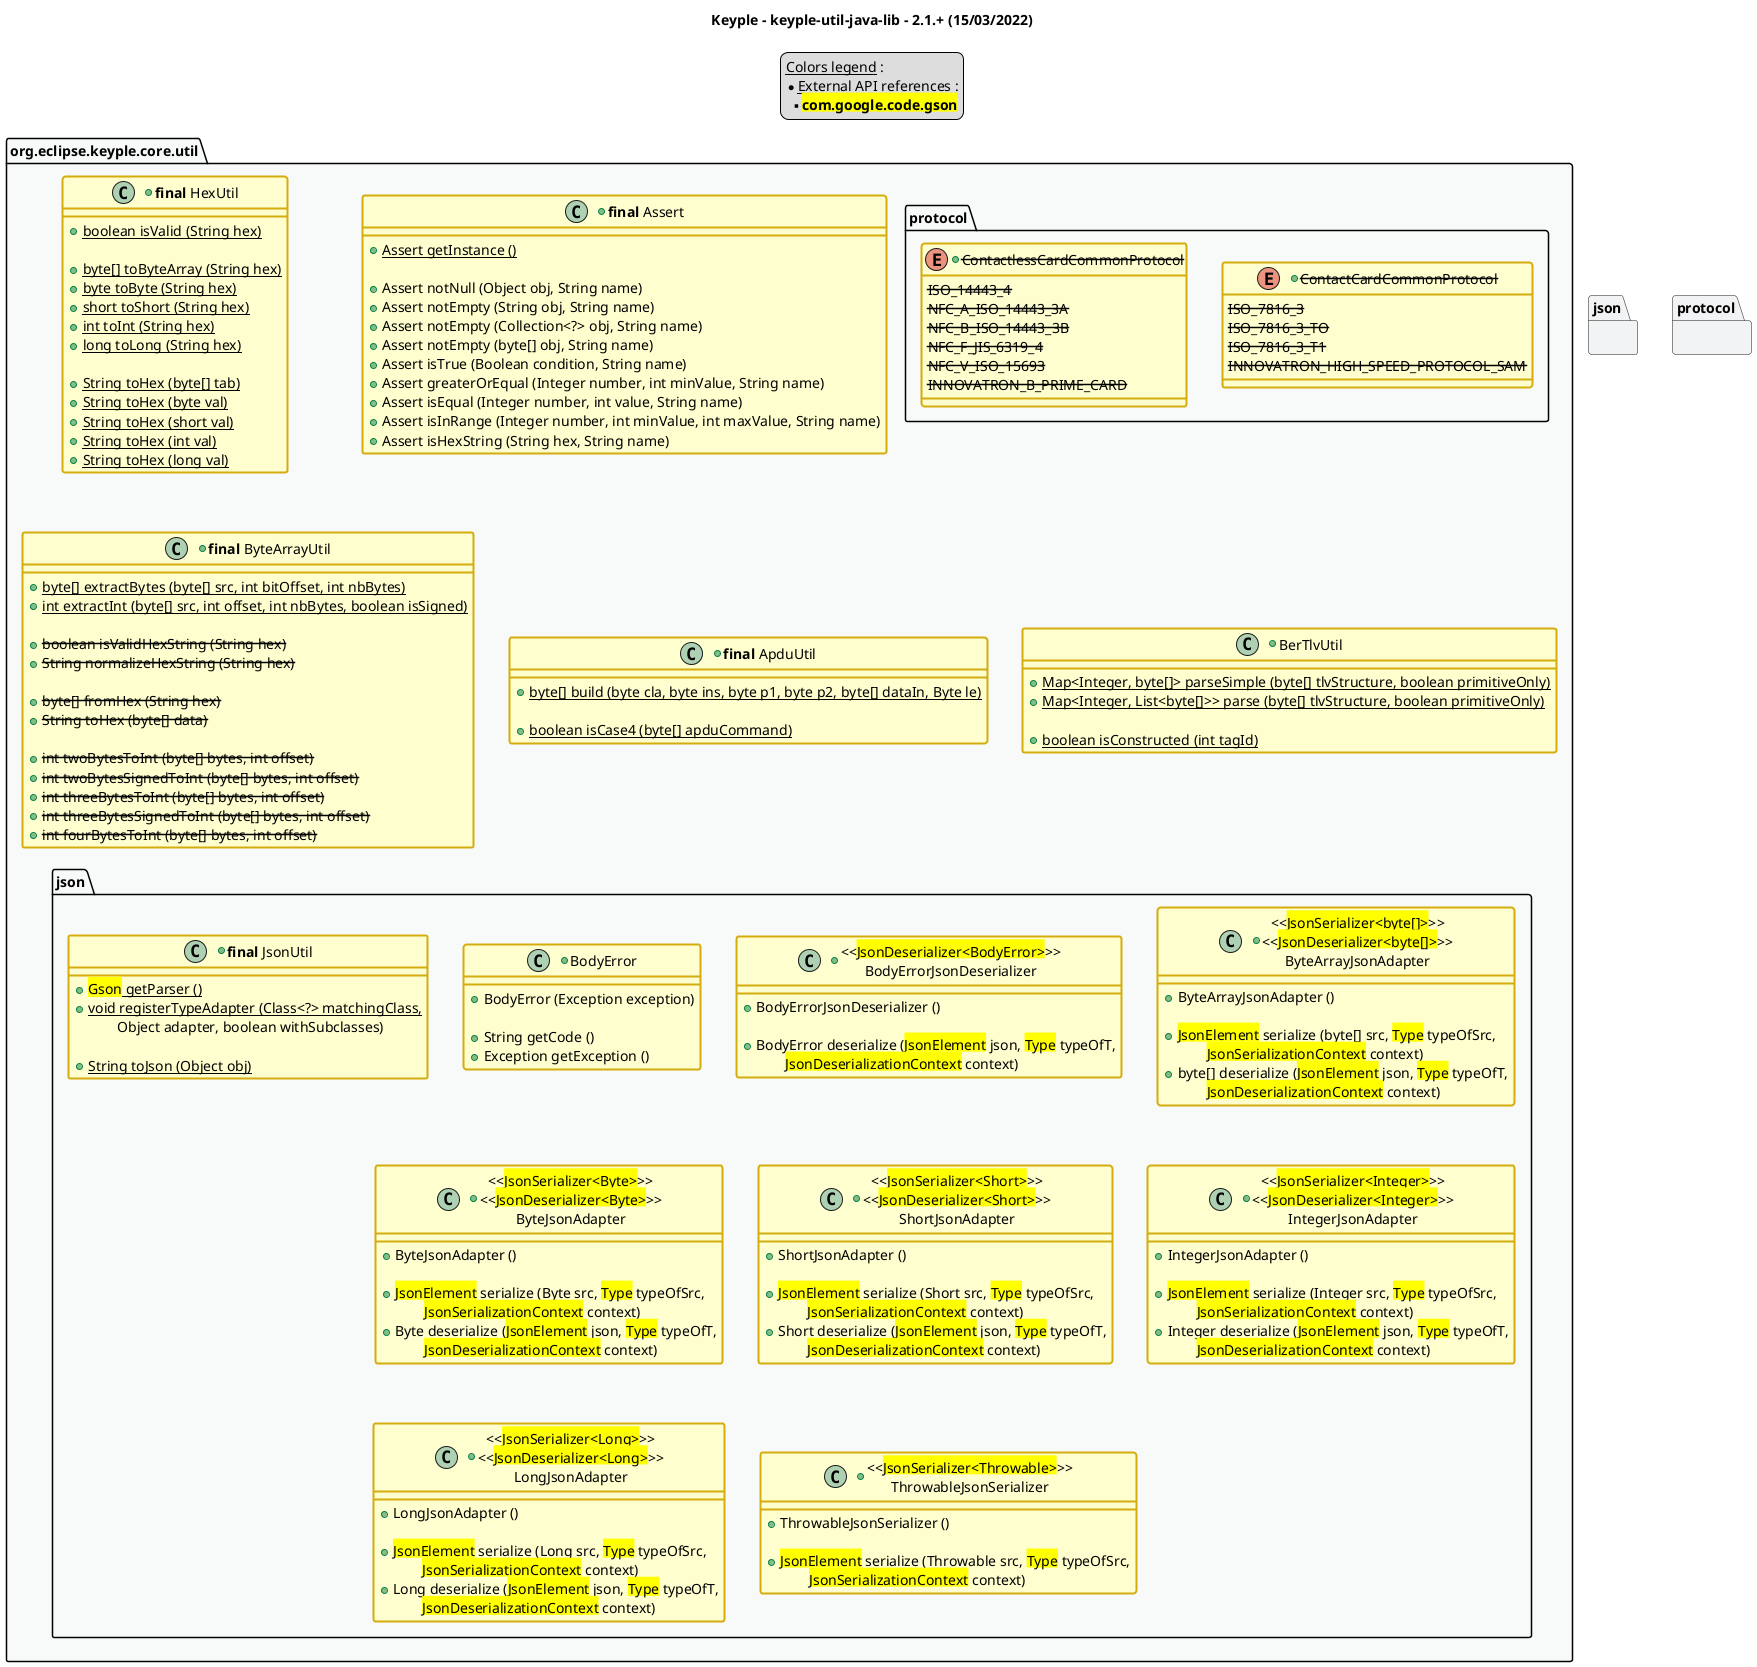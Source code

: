 @startuml
title
    Keyple - keyple-util-java-lib - 2.1.+ (15/03/2022)
end title

' == THEME ==

'Couleurs issues de : https://htmlcolorcodes.com/fr/tableau-de-couleur/tableau-de-couleur-design-plat/
!define C_GREY1 F8F9F9
!define C_GREY2 F2F3F4
!define C_GREY3 E5E7E9
!define C_GREY4 D7DBDD
!define C_GREY5 CACFD2
!define C_GREY6 BDC3C7
!define C_LINK 3498DB
!define C_USE 27AE60

' -- Styles that don't work with new version of plantuml --
skinparam stereotypeABorderColor #A9DCDF
skinparam stereotypeIBorderColor #B4A7E5
skinparam stereotypeCBorderColor #ADD1B2
skinparam stereotypeEBorderColor #EB93DF
' -- END --

skinparam ClassBorderThickness 2
skinparam ArrowThickness 2

' Yellow
skinparam ClassBackgroundColor #FEFECE
skinparam ClassBorderColor #D4AC0D
' Red
skinparam ClassBackgroundColor<<red>> #FDEDEC
skinparam ClassBorderColor<<red>> #E74C3C
hide <<red>> stereotype
' Purple
skinparam ClassBackgroundColor<<purple>> #F4ECF7
skinparam ClassBorderColor<<purple>> #8E44AD
hide <<purple>> stereotype
' blue
skinparam ClassBackgroundColor<<blue>> #EBF5FB
skinparam ClassBorderColor<<blue>> #3498DB
hide <<blue>> stereotype
' Green
skinparam ClassBackgroundColor<<green>> #E9F7EF
skinparam ClassBorderColor<<green>> #27AE60
hide <<green>> stereotype
' Grey
skinparam ClassBackgroundColor<<grey>> #EAECEE
skinparam ClassBorderColor<<grey>> #2C3E50
hide <<grey>> stereotype

' == CONTENT ==

legend top
    __Colors legend__ :
    * __External API references__ :
    ** <back:yellow>**com.google.code.gson**</back>
end legend

package "org.eclipse.keyple.core.util" as util {
    +class "**final** Assert" as Assert {
        +{static} Assert getInstance ()

        +Assert notNull (Object obj, String name)
        +Assert notEmpty (String obj, String name)
        +Assert notEmpty (Collection<?> obj, String name)
        +Assert notEmpty (byte[] obj, String name)
        +Assert isTrue (Boolean condition, String name)
        +Assert greaterOrEqual (Integer number, int minValue, String name)
        +Assert isEqual (Integer number, int value, String name)
        +Assert isInRange (Integer number, int minValue, int maxValue, String name)
        +Assert isHexString (String hex, String name)
    }
    +class "**final** ByteArrayUtil" as ByteArrayUtil {
        +{static} byte[] extractBytes (byte[] src, int bitOffset, int nbBytes)
        +{static} int extractInt (byte[] src, int offset, int nbBytes, boolean isSigned)

        +<s>boolean isValidHexString (String hex)
        +<s>String normalizeHexString (String hex)

        +<s>byte[] fromHex (String hex)
        +<s>String toHex (byte[] data)

        +<s>int twoBytesToInt (byte[] bytes, int offset)
        +<s>int twoBytesSignedToInt (byte[] bytes, int offset)
        +<s>int threeBytesToInt (byte[] bytes, int offset)
        +<s>int threeBytesSignedToInt (byte[] bytes, int offset)
        +<s>int fourBytesToInt (byte[] bytes, int offset)
    }
    +class "**final** HexUtil" as HexUtil {
        +{static} boolean isValid (String hex)

        +{static} byte[] toByteArray (String hex)
        +{static} byte toByte (String hex)
        +{static} short toShort (String hex)
        +{static} int toInt (String hex)
        +{static} long toLong (String hex)

        +{static} String toHex (byte[] tab)
        +{static} String toHex (byte val)
        +{static} String toHex (short val)
        +{static} String toHex (int val)
        +{static} String toHex (long val)
    }
    +class "**final** ApduUtil" as ApduUtil {
        +{static} byte[] build (byte cla, byte ins, byte p1, byte p2, byte[] dataIn, Byte le)

        +{static} boolean isCase4 (byte[] apduCommand)
    }
    +class BerTlvUtil {
        +{static} Map<Integer, byte[]> parseSimple (byte[] tlvStructure, boolean primitiveOnly)
        +{static} Map<Integer, List<byte[]>> parse (byte[] tlvStructure, boolean primitiveOnly)

        +{static} boolean isConstructed (int tagId)
    }
    package json {
        +class "**final** JsonUtil" as JsonUtil {
            +{static} <back:yellow>Gson</back> getParser ()
            +{static} void registerTypeAdapter (Class<?> matchingClass,
                \tObject adapter, boolean withSubclasses)

            +{static} String toJson (Object obj)
        }
        +class BodyError {
            +BodyError (Exception exception)

            +String getCode ()
            +Exception getException ()
        }
        +class "<<<back:yellow>JsonDeserializer<BodyError></back>>>\nBodyErrorJsonDeserializer" as BodyErrorJsonDeserializer {
            +BodyErrorJsonDeserializer ()

            +BodyError deserialize (<back:yellow>JsonElement</back> json, <back:yellow>Type</back> typeOfT,
                \t<back:yellow>JsonDeserializationContext</back> context)
        }
        +class "<<<back:yellow>JsonSerializer<byte[]></back>>>\n<<<back:yellow>JsonDeserializer<byte[]></back>>>\nByteArrayJsonAdapter" as ByteArrayJsonAdapter {
            +ByteArrayJsonAdapter ()

            +<back:yellow>JsonElement</back> serialize (byte[] src, <back:yellow>Type</back> typeOfSrc,
                \t<back:yellow>JsonSerializationContext</back> context)
            +byte[] deserialize (<back:yellow>JsonElement</back> json, <back:yellow>Type</back> typeOfT,
                \t<back:yellow>JsonDeserializationContext</back> context)
        }
        +class "<<<back:yellow>JsonSerializer<Byte></back>>>\n<<<back:yellow>JsonDeserializer<Byte></back>>>\nByteJsonAdapter" as ByteJsonAdapter {
            +ByteJsonAdapter ()

            +<back:yellow>JsonElement</back> serialize (Byte src, <back:yellow>Type</back> typeOfSrc,
                \t<back:yellow>JsonSerializationContext</back> context)
            +Byte deserialize (<back:yellow>JsonElement</back> json, <back:yellow>Type</back> typeOfT,
                \t<back:yellow>JsonDeserializationContext</back> context)
        }
        +class "<<<back:yellow>JsonSerializer<Short></back>>>\n<<<back:yellow>JsonDeserializer<Short></back>>>\nShortJsonAdapter" as ShortJsonAdapter {
            +ShortJsonAdapter ()

            +<back:yellow>JsonElement</back> serialize (Short src, <back:yellow>Type</back> typeOfSrc,
                \t<back:yellow>JsonSerializationContext</back> context)
            +Short deserialize (<back:yellow>JsonElement</back> json, <back:yellow>Type</back> typeOfT,
                \t<back:yellow>JsonDeserializationContext</back> context)
        }
        +class "<<<back:yellow>JsonSerializer<Integer></back>>>\n<<<back:yellow>JsonDeserializer<Integer></back>>>\nIntegerJsonAdapter" as IntegerJsonAdapter {
            +IntegerJsonAdapter ()

            +<back:yellow>JsonElement</back> serialize (Integer src, <back:yellow>Type</back> typeOfSrc,
                \t<back:yellow>JsonSerializationContext</back> context)
            +Integer deserialize (<back:yellow>JsonElement</back> json, <back:yellow>Type</back> typeOfT,
                \t<back:yellow>JsonDeserializationContext</back> context)
        }
        +class "<<<back:yellow>JsonSerializer<Long></back>>>\n<<<back:yellow>JsonDeserializer<Long></back>>>\nLongJsonAdapter" as LongJsonAdapter {
            +LongJsonAdapter ()

            +<back:yellow>JsonElement</back> serialize (Long src, <back:yellow>Type</back> typeOfSrc,
                \t<back:yellow>JsonSerializationContext</back> context)
            +Long deserialize (<back:yellow>JsonElement</back> json, <back:yellow>Type</back> typeOfT,
                \t<back:yellow>JsonDeserializationContext</back> context)
        }
        +class "<<<back:yellow>JsonSerializer<Throwable></back>>>\nThrowableJsonSerializer" as ThrowableJsonSerializer {
            +ThrowableJsonSerializer ()

            +<back:yellow>JsonElement</back> serialize (Throwable src, <back:yellow>Type</back> typeOfSrc,
                \t<back:yellow>JsonSerializationContext</back> context)
        }
    }
    package protocol {
        +enum "<s>ContactCardCommonProtocol</s>" as ContactCardCommonProtocol {
            <s>ISO_7816_3
            <s>ISO_7816_3_TO
            <s>ISO_7816_3_T1
            <s>INNOVATRON_HIGH_SPEED_PROTOCOL_SAM
        }
        +enum "<s>ContactlessCardCommonProtocol</s>" as ContactlessCardCommonProtocol {
            <s>ISO_14443_4
            <s>NFC_A_ISO_14443_3A
            <s>NFC_B_ISO_14443_3B
            <s>NFC_F_JIS_6319_4
            <s>NFC_V_ISO_15693
            <s>INNOVATRON_B_PRIME_CARD
        }
    }
}

' Associations

' == LAYOUT ==

ByteArrayUtil -[hidden]- JsonUtil

Assert -[hidden]- ByteArrayUtil
Assert -[hidden]- ApduUtil
Assert -[hidden]- BerTlvUtil

' == STYLE ==

package util #C_GREY1 {}
package json #C_GREY2 {}
package protocol #C_GREY2 {}

@enduml